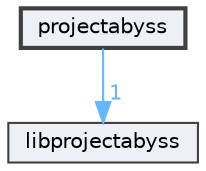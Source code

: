 digraph "projectabyss"
{
 // LATEX_PDF_SIZE
  bgcolor="transparent";
  edge [fontname=Helvetica,fontsize=10,labelfontname=Helvetica,labelfontsize=10];
  node [fontname=Helvetica,fontsize=10,shape=box,height=0.2,width=0.4];
  compound=true
  dir_53cf496da78b59049c2fcfc000f6d0f8 [label="projectabyss", fillcolor="#edf0f7", color="grey25", style="filled,bold", URL="dir_53cf496da78b59049c2fcfc000f6d0f8.html",tooltip=""];
  dir_11392f057e7d19d2e6807bc19a59a4b6 [label="libprojectabyss", fillcolor="#edf0f7", color="grey25", style="filled", URL="dir_11392f057e7d19d2e6807bc19a59a4b6.html",tooltip=""];
  dir_53cf496da78b59049c2fcfc000f6d0f8->dir_11392f057e7d19d2e6807bc19a59a4b6 [headlabel="1", labeldistance=1.5 headhref="dir_000001_000000.html" href="dir_000001_000000.html" color="steelblue1" fontcolor="steelblue1"];
}
